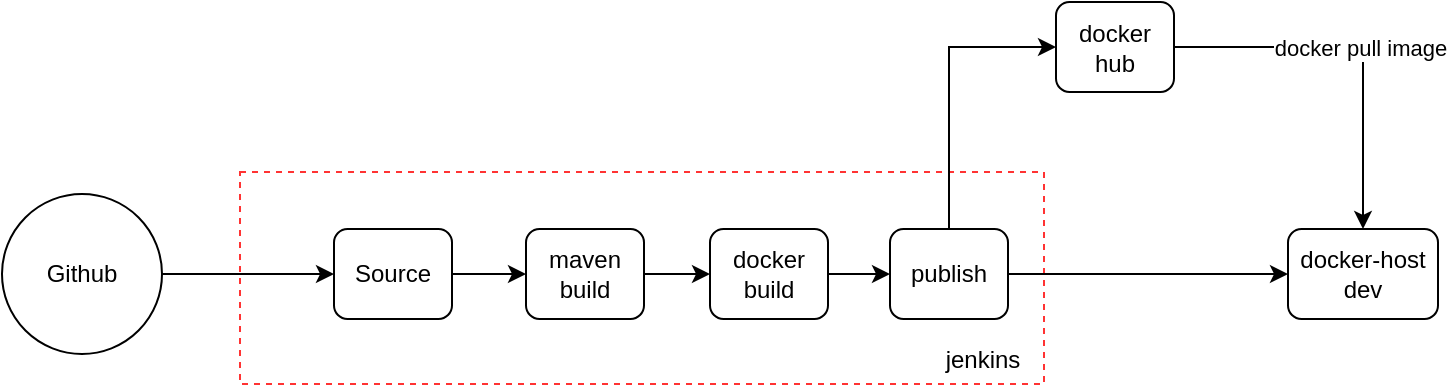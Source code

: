 <mxfile version="14.9.3" type="device"><diagram id="S5knZ7Dzeggw5MJJ0XcM" name="Page-1"><mxGraphModel dx="1346" dy="589" grid="0" gridSize="10" guides="1" tooltips="1" connect="1" arrows="1" fold="1" page="0" pageScale="1" pageWidth="827" pageHeight="1169" math="0" shadow="0"><root><mxCell id="0"/><mxCell id="1" parent="0"/><mxCell id="4Kwzw03CwizVg2cnR5I_-13" value="" style="rounded=0;whiteSpace=wrap;html=1;dashed=1;strokeColor=#FF3333;" vertex="1" parent="1"><mxGeometry x="84" y="165" width="402" height="106" as="geometry"/></mxCell><mxCell id="4Kwzw03CwizVg2cnR5I_-6" style="edgeStyle=orthogonalEdgeStyle;rounded=0;orthogonalLoop=1;jettySize=auto;html=1;" edge="1" parent="1" source="4Kwzw03CwizVg2cnR5I_-1" target="4Kwzw03CwizVg2cnR5I_-2"><mxGeometry relative="1" as="geometry"/></mxCell><mxCell id="4Kwzw03CwizVg2cnR5I_-1" value="Github" style="ellipse;whiteSpace=wrap;html=1;aspect=fixed;" vertex="1" parent="1"><mxGeometry x="-35" y="176" width="80" height="80" as="geometry"/></mxCell><mxCell id="4Kwzw03CwizVg2cnR5I_-7" style="edgeStyle=orthogonalEdgeStyle;rounded=0;orthogonalLoop=1;jettySize=auto;html=1;entryX=0;entryY=0.5;entryDx=0;entryDy=0;" edge="1" parent="1" source="4Kwzw03CwizVg2cnR5I_-2" target="4Kwzw03CwizVg2cnR5I_-3"><mxGeometry relative="1" as="geometry"/></mxCell><mxCell id="4Kwzw03CwizVg2cnR5I_-2" value="Source" style="rounded=1;whiteSpace=wrap;html=1;" vertex="1" parent="1"><mxGeometry x="131" y="193.5" width="59" height="45" as="geometry"/></mxCell><mxCell id="4Kwzw03CwizVg2cnR5I_-8" style="edgeStyle=orthogonalEdgeStyle;rounded=0;orthogonalLoop=1;jettySize=auto;html=1;" edge="1" parent="1" source="4Kwzw03CwizVg2cnR5I_-3" target="4Kwzw03CwizVg2cnR5I_-4"><mxGeometry relative="1" as="geometry"/></mxCell><mxCell id="4Kwzw03CwizVg2cnR5I_-3" value="maven&lt;br&gt;build" style="rounded=1;whiteSpace=wrap;html=1;" vertex="1" parent="1"><mxGeometry x="227" y="193.5" width="59" height="45" as="geometry"/></mxCell><mxCell id="4Kwzw03CwizVg2cnR5I_-16" style="edgeStyle=orthogonalEdgeStyle;rounded=0;orthogonalLoop=1;jettySize=auto;html=1;" edge="1" parent="1" source="4Kwzw03CwizVg2cnR5I_-4" target="4Kwzw03CwizVg2cnR5I_-15"><mxGeometry relative="1" as="geometry"/></mxCell><mxCell id="4Kwzw03CwizVg2cnR5I_-4" value="docker&lt;br&gt;build" style="rounded=1;whiteSpace=wrap;html=1;" vertex="1" parent="1"><mxGeometry x="319" y="193.5" width="59" height="45" as="geometry"/></mxCell><mxCell id="4Kwzw03CwizVg2cnR5I_-12" value="docker pull image" style="edgeStyle=orthogonalEdgeStyle;rounded=0;orthogonalLoop=1;jettySize=auto;html=1;entryX=0.5;entryY=0;entryDx=0;entryDy=0;" edge="1" parent="1" source="4Kwzw03CwizVg2cnR5I_-5" target="4Kwzw03CwizVg2cnR5I_-10"><mxGeometry relative="1" as="geometry"/></mxCell><mxCell id="4Kwzw03CwizVg2cnR5I_-5" value="docker&lt;br&gt;hub" style="rounded=1;whiteSpace=wrap;html=1;" vertex="1" parent="1"><mxGeometry x="492" y="80" width="59" height="45" as="geometry"/></mxCell><mxCell id="4Kwzw03CwizVg2cnR5I_-10" value="docker-host&lt;br&gt;dev" style="rounded=1;whiteSpace=wrap;html=1;" vertex="1" parent="1"><mxGeometry x="608" y="193.5" width="75" height="45" as="geometry"/></mxCell><mxCell id="4Kwzw03CwizVg2cnR5I_-14" value="jenkins" style="text;html=1;align=center;verticalAlign=middle;resizable=0;points=[];autosize=1;strokeColor=none;" vertex="1" parent="1"><mxGeometry x="431" y="250" width="47" height="18" as="geometry"/></mxCell><mxCell id="4Kwzw03CwizVg2cnR5I_-17" style="edgeStyle=orthogonalEdgeStyle;rounded=0;orthogonalLoop=1;jettySize=auto;html=1;entryX=0;entryY=0.5;entryDx=0;entryDy=0;" edge="1" parent="1" source="4Kwzw03CwizVg2cnR5I_-15" target="4Kwzw03CwizVg2cnR5I_-5"><mxGeometry relative="1" as="geometry"><Array as="points"><mxPoint x="439" y="103"/></Array></mxGeometry></mxCell><mxCell id="4Kwzw03CwizVg2cnR5I_-18" style="edgeStyle=orthogonalEdgeStyle;rounded=0;orthogonalLoop=1;jettySize=auto;html=1;" edge="1" parent="1" source="4Kwzw03CwizVg2cnR5I_-15" target="4Kwzw03CwizVg2cnR5I_-10"><mxGeometry relative="1" as="geometry"/></mxCell><mxCell id="4Kwzw03CwizVg2cnR5I_-15" value="publish" style="rounded=1;whiteSpace=wrap;html=1;" vertex="1" parent="1"><mxGeometry x="409" y="193.5" width="59" height="45" as="geometry"/></mxCell></root></mxGraphModel></diagram></mxfile>